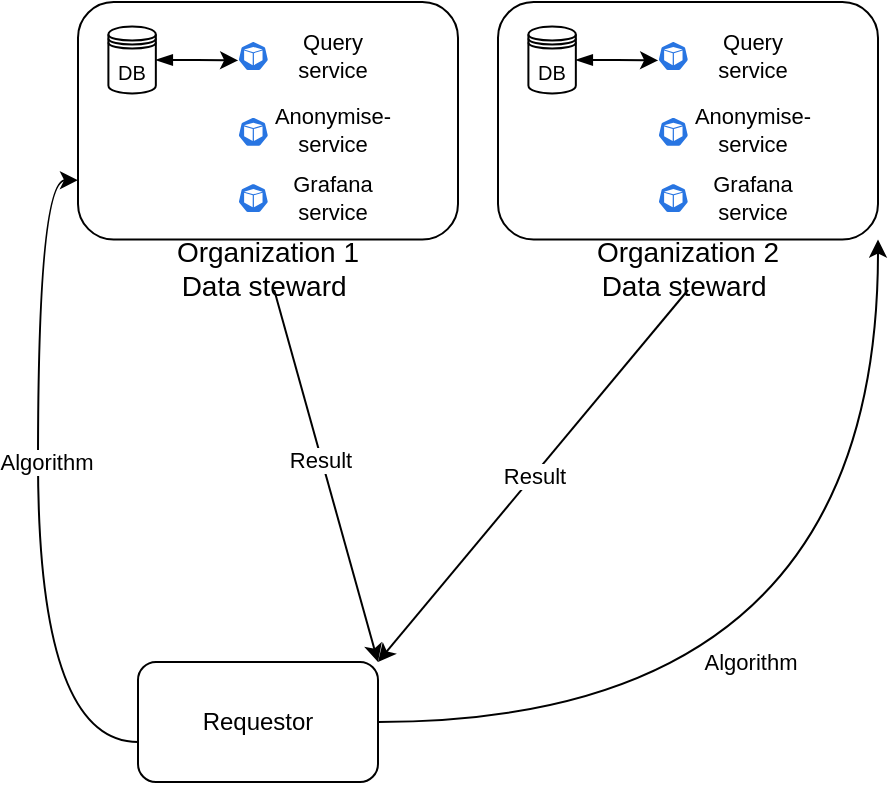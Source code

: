 <mxfile version="21.1.2" type="device">
  <diagram name="Page-1" id="IanU65lXr5YfgjGVrclR">
    <mxGraphModel dx="925" dy="674" grid="1" gridSize="10" guides="1" tooltips="1" connect="1" arrows="1" fold="1" page="1" pageScale="1" pageWidth="1169" pageHeight="827" math="0" shadow="0">
      <root>
        <mxCell id="0" />
        <mxCell id="1" parent="0" />
        <mxCell id="l7ehpIWS_LAEImh4VPKt-1" value="]" style="group" parent="1" vertex="1" connectable="0">
          <mxGeometry x="50" y="170" width="190" height="144" as="geometry" />
        </mxCell>
        <mxCell id="l7ehpIWS_LAEImh4VPKt-2" value="" style="rounded=1;whiteSpace=wrap;html=1;fontSize=14;" parent="l7ehpIWS_LAEImh4VPKt-1" vertex="1">
          <mxGeometry width="190" height="118.761" as="geometry" />
        </mxCell>
        <mxCell id="l7ehpIWS_LAEImh4VPKt-3" value="Organization 1&lt;br&gt;Data steward&amp;nbsp;" style="text;html=1;strokeColor=none;fillColor=none;align=center;verticalAlign=middle;whiteSpace=wrap;rounded=0;fontSize=14;" parent="l7ehpIWS_LAEImh4VPKt-1" vertex="1">
          <mxGeometry x="15.2" y="121.732" width="159.6" height="22.268" as="geometry" />
        </mxCell>
        <mxCell id="l7ehpIWS_LAEImh4VPKt-4" style="edgeStyle=orthogonalEdgeStyle;rounded=0;orthogonalLoop=1;jettySize=auto;html=1;exitX=1;exitY=0.5;exitDx=0;exitDy=0;entryX=0.005;entryY=0.63;entryDx=0;entryDy=0;entryPerimeter=0;fontSize=12;startArrow=blockThin;startFill=1;" parent="l7ehpIWS_LAEImh4VPKt-1" source="l7ehpIWS_LAEImh4VPKt-5" target="l7ehpIWS_LAEImh4VPKt-23" edge="1">
          <mxGeometry relative="1" as="geometry">
            <mxPoint x="77.797" y="27.17" as="targetPoint" />
          </mxGeometry>
        </mxCell>
        <mxCell id="l7ehpIWS_LAEImh4VPKt-5" value="&lt;font style=&quot;font-size: 10px;&quot;&gt;DB&lt;/font&gt;" style="shape=datastore;whiteSpace=wrap;html=1;fontSize=14;" parent="l7ehpIWS_LAEImh4VPKt-1" vertex="1">
          <mxGeometry x="15.2" y="12.3" width="23.72" height="33.4" as="geometry" />
        </mxCell>
        <mxCell id="l7ehpIWS_LAEImh4VPKt-9" value="" style="group" parent="l7ehpIWS_LAEImh4VPKt-1" vertex="1" connectable="0">
          <mxGeometry x="79.989" y="51.429" width="55.882" height="16.952" as="geometry" />
        </mxCell>
        <mxCell id="l7ehpIWS_LAEImh4VPKt-10" value="" style="sketch=0;html=1;dashed=0;whitespace=wrap;fillColor=#2875E2;strokeColor=#ffffff;points=[[0.005,0.63,0],[0.1,0.2,0],[0.9,0.2,0],[0.5,0,0],[0.995,0.63,0],[0.72,0.99,0],[0.5,1,0],[0.28,0.99,0]];verticalLabelPosition=bottom;align=center;verticalAlign=top;shape=mxgraph.kubernetes.icon;prIcon=pod" parent="l7ehpIWS_LAEImh4VPKt-9" vertex="1">
          <mxGeometry y="5" width="15.35" height="16.952" as="geometry" />
        </mxCell>
        <mxCell id="l7ehpIWS_LAEImh4VPKt-11" value="&lt;font style=&quot;font-size: 11px;&quot;&gt;Anonymise-service&lt;/font&gt;" style="text;html=1;strokeColor=none;fillColor=none;align=center;verticalAlign=middle;whiteSpace=wrap;rounded=0;fontSize=10;" parent="l7ehpIWS_LAEImh4VPKt-9" vertex="1">
          <mxGeometry x="26.578" y="6.89" width="40.531" height="10.594" as="geometry" />
        </mxCell>
        <mxCell id="l7ehpIWS_LAEImh4VPKt-18" value="" style="group" parent="l7ehpIWS_LAEImh4VPKt-1" vertex="1" connectable="0">
          <mxGeometry x="79.989" y="89.571" width="55.882" height="16.952" as="geometry" />
        </mxCell>
        <mxCell id="l7ehpIWS_LAEImh4VPKt-19" value="" style="sketch=0;html=1;dashed=0;whitespace=wrap;fillColor=#2875E2;strokeColor=#ffffff;points=[[0.005,0.63,0],[0.1,0.2,0],[0.9,0.2,0],[0.5,0,0],[0.995,0.63,0],[0.72,0.99,0],[0.5,1,0],[0.28,0.99,0]];verticalLabelPosition=bottom;align=center;verticalAlign=top;shape=mxgraph.kubernetes.icon;prIcon=pod" parent="l7ehpIWS_LAEImh4VPKt-18" vertex="1">
          <mxGeometry width="15.35" height="16.952" as="geometry" />
        </mxCell>
        <mxCell id="l7ehpIWS_LAEImh4VPKt-20" value="&lt;font style=&quot;font-size: 11px;&quot;&gt;Grafana service&lt;/font&gt;" style="text;html=1;strokeColor=none;fillColor=none;align=center;verticalAlign=middle;whiteSpace=wrap;rounded=0;fontSize=10;" parent="l7ehpIWS_LAEImh4VPKt-18" vertex="1">
          <mxGeometry x="26.578" y="3.176" width="40.531" height="10.594" as="geometry" />
        </mxCell>
        <mxCell id="l7ehpIWS_LAEImh4VPKt-22" value="" style="group" parent="l7ehpIWS_LAEImh4VPKt-1" vertex="1" connectable="0">
          <mxGeometry x="79.989" y="18.527" width="55.882" height="16.952" as="geometry" />
        </mxCell>
        <mxCell id="l7ehpIWS_LAEImh4VPKt-23" value="" style="sketch=0;html=1;dashed=0;whitespace=wrap;fillColor=#2875E2;strokeColor=#ffffff;points=[[0.005,0.63,0],[0.1,0.2,0],[0.9,0.2,0],[0.5,0,0],[0.995,0.63,0],[0.72,0.99,0],[0.5,1,0],[0.28,0.99,0]];verticalLabelPosition=bottom;align=center;verticalAlign=top;shape=mxgraph.kubernetes.icon;prIcon=pod" parent="l7ehpIWS_LAEImh4VPKt-22" vertex="1">
          <mxGeometry width="15.35" height="16.952" as="geometry" />
        </mxCell>
        <mxCell id="l7ehpIWS_LAEImh4VPKt-24" value="&lt;font style=&quot;font-size: 11px;&quot;&gt;Query service&lt;/font&gt;" style="text;html=1;strokeColor=none;fillColor=none;align=center;verticalAlign=middle;whiteSpace=wrap;rounded=0;fontSize=10;" parent="l7ehpIWS_LAEImh4VPKt-22" vertex="1">
          <mxGeometry x="26.578" y="3.176" width="40.531" height="10.594" as="geometry" />
        </mxCell>
        <mxCell id="l7ehpIWS_LAEImh4VPKt-39" style="rounded=0;orthogonalLoop=1;jettySize=auto;html=1;edgeStyle=orthogonalEdgeStyle;curved=1;entryX=0;entryY=0.75;entryDx=0;entryDy=0;" parent="1" source="l7ehpIWS_LAEImh4VPKt-16" target="l7ehpIWS_LAEImh4VPKt-2" edge="1">
          <mxGeometry relative="1" as="geometry">
            <mxPoint x="225" y="310" as="targetPoint" />
            <Array as="points">
              <mxPoint x="30" y="540" />
              <mxPoint x="30" y="259" />
            </Array>
          </mxGeometry>
        </mxCell>
        <mxCell id="l7ehpIWS_LAEImh4VPKt-40" value="Algorithm" style="edgeLabel;html=1;align=center;verticalAlign=middle;resizable=0;points=[];" parent="l7ehpIWS_LAEImh4VPKt-39" vertex="1" connectable="0">
          <mxGeometry x="-0.299" y="-4" relative="1" as="geometry">
            <mxPoint y="-67" as="offset" />
          </mxGeometry>
        </mxCell>
        <mxCell id="l7ehpIWS_LAEImh4VPKt-41" style="rounded=0;orthogonalLoop=1;jettySize=auto;html=1;edgeStyle=orthogonalEdgeStyle;curved=1;entryX=1;entryY=1;entryDx=0;entryDy=0;" parent="1" source="l7ehpIWS_LAEImh4VPKt-16" target="L8vNwuZ6u9W_NmucFzFV-33" edge="1">
          <mxGeometry relative="1" as="geometry">
            <mxPoint x="380.0" y="314" as="targetPoint" />
          </mxGeometry>
        </mxCell>
        <mxCell id="l7ehpIWS_LAEImh4VPKt-42" value="Algorithm" style="edgeLabel;html=1;align=center;verticalAlign=middle;resizable=0;points=[];" parent="l7ehpIWS_LAEImh4VPKt-41" vertex="1" connectable="0">
          <mxGeometry x="-0.245" y="-3" relative="1" as="geometry">
            <mxPoint y="-33" as="offset" />
          </mxGeometry>
        </mxCell>
        <mxCell id="l7ehpIWS_LAEImh4VPKt-16" value="Requestor" style="rounded=1;whiteSpace=wrap;html=1;" parent="1" vertex="1">
          <mxGeometry x="80" y="500" width="120" height="60" as="geometry" />
        </mxCell>
        <mxCell id="l7ehpIWS_LAEImh4VPKt-43" style="rounded=0;orthogonalLoop=1;jettySize=auto;html=1;entryX=1;entryY=0;entryDx=0;entryDy=0;" parent="1" source="l7ehpIWS_LAEImh4VPKt-3" target="l7ehpIWS_LAEImh4VPKt-16" edge="1">
          <mxGeometry relative="1" as="geometry" />
        </mxCell>
        <mxCell id="l7ehpIWS_LAEImh4VPKt-45" value="Result" style="edgeLabel;html=1;align=center;verticalAlign=middle;resizable=0;points=[];" parent="l7ehpIWS_LAEImh4VPKt-43" vertex="1" connectable="0">
          <mxGeometry x="-0.088" y="-1" relative="1" as="geometry">
            <mxPoint as="offset" />
          </mxGeometry>
        </mxCell>
        <mxCell id="l7ehpIWS_LAEImh4VPKt-44" value="Result" style="rounded=0;orthogonalLoop=1;jettySize=auto;html=1;entryX=1;entryY=0;entryDx=0;entryDy=0;exitX=0.5;exitY=1;exitDx=0;exitDy=0;" parent="1" source="L8vNwuZ6u9W_NmucFzFV-34" target="l7ehpIWS_LAEImh4VPKt-16" edge="1">
          <mxGeometry relative="1" as="geometry">
            <mxPoint x="170" y="500" as="targetPoint" />
            <mxPoint x="369.834" y="314" as="sourcePoint" />
          </mxGeometry>
        </mxCell>
        <mxCell id="L8vNwuZ6u9W_NmucFzFV-32" value="]" style="group" parent="1" vertex="1" connectable="0">
          <mxGeometry x="260" y="170" width="190" height="144" as="geometry" />
        </mxCell>
        <mxCell id="L8vNwuZ6u9W_NmucFzFV-33" value="" style="rounded=1;whiteSpace=wrap;html=1;fontSize=14;" parent="L8vNwuZ6u9W_NmucFzFV-32" vertex="1">
          <mxGeometry width="190" height="118.761" as="geometry" />
        </mxCell>
        <mxCell id="L8vNwuZ6u9W_NmucFzFV-34" value="Organization 2&lt;br&gt;Data steward&amp;nbsp;" style="text;html=1;strokeColor=none;fillColor=none;align=center;verticalAlign=middle;whiteSpace=wrap;rounded=0;fontSize=14;" parent="L8vNwuZ6u9W_NmucFzFV-32" vertex="1">
          <mxGeometry x="15.2" y="121.732" width="159.6" height="22.268" as="geometry" />
        </mxCell>
        <mxCell id="L8vNwuZ6u9W_NmucFzFV-35" style="edgeStyle=orthogonalEdgeStyle;rounded=0;orthogonalLoop=1;jettySize=auto;html=1;exitX=1;exitY=0.5;exitDx=0;exitDy=0;entryX=0.005;entryY=0.63;entryDx=0;entryDy=0;entryPerimeter=0;fontSize=12;startArrow=blockThin;startFill=1;" parent="L8vNwuZ6u9W_NmucFzFV-32" source="L8vNwuZ6u9W_NmucFzFV-36" target="L8vNwuZ6u9W_NmucFzFV-44" edge="1">
          <mxGeometry relative="1" as="geometry">
            <mxPoint x="77.797" y="27.17" as="targetPoint" />
          </mxGeometry>
        </mxCell>
        <mxCell id="L8vNwuZ6u9W_NmucFzFV-36" value="&lt;font style=&quot;font-size: 10px;&quot;&gt;DB&lt;/font&gt;" style="shape=datastore;whiteSpace=wrap;html=1;fontSize=14;" parent="L8vNwuZ6u9W_NmucFzFV-32" vertex="1">
          <mxGeometry x="15.2" y="12.3" width="23.72" height="33.4" as="geometry" />
        </mxCell>
        <mxCell id="L8vNwuZ6u9W_NmucFzFV-37" value="" style="group" parent="L8vNwuZ6u9W_NmucFzFV-32" vertex="1" connectable="0">
          <mxGeometry x="79.989" y="51.429" width="55.882" height="16.952" as="geometry" />
        </mxCell>
        <mxCell id="L8vNwuZ6u9W_NmucFzFV-38" value="" style="sketch=0;html=1;dashed=0;whitespace=wrap;fillColor=#2875E2;strokeColor=#ffffff;points=[[0.005,0.63,0],[0.1,0.2,0],[0.9,0.2,0],[0.5,0,0],[0.995,0.63,0],[0.72,0.99,0],[0.5,1,0],[0.28,0.99,0]];verticalLabelPosition=bottom;align=center;verticalAlign=top;shape=mxgraph.kubernetes.icon;prIcon=pod" parent="L8vNwuZ6u9W_NmucFzFV-37" vertex="1">
          <mxGeometry y="5" width="15.35" height="16.952" as="geometry" />
        </mxCell>
        <mxCell id="L8vNwuZ6u9W_NmucFzFV-39" value="&lt;font style=&quot;font-size: 11px;&quot;&gt;Anonymise-service&lt;/font&gt;" style="text;html=1;strokeColor=none;fillColor=none;align=center;verticalAlign=middle;whiteSpace=wrap;rounded=0;fontSize=10;" parent="L8vNwuZ6u9W_NmucFzFV-37" vertex="1">
          <mxGeometry x="26.578" y="6.89" width="40.531" height="10.594" as="geometry" />
        </mxCell>
        <mxCell id="L8vNwuZ6u9W_NmucFzFV-40" value="" style="group" parent="L8vNwuZ6u9W_NmucFzFV-32" vertex="1" connectable="0">
          <mxGeometry x="79.989" y="89.571" width="55.882" height="16.952" as="geometry" />
        </mxCell>
        <mxCell id="L8vNwuZ6u9W_NmucFzFV-41" value="" style="sketch=0;html=1;dashed=0;whitespace=wrap;fillColor=#2875E2;strokeColor=#ffffff;points=[[0.005,0.63,0],[0.1,0.2,0],[0.9,0.2,0],[0.5,0,0],[0.995,0.63,0],[0.72,0.99,0],[0.5,1,0],[0.28,0.99,0]];verticalLabelPosition=bottom;align=center;verticalAlign=top;shape=mxgraph.kubernetes.icon;prIcon=pod" parent="L8vNwuZ6u9W_NmucFzFV-40" vertex="1">
          <mxGeometry width="15.35" height="16.952" as="geometry" />
        </mxCell>
        <mxCell id="L8vNwuZ6u9W_NmucFzFV-42" value="&lt;font style=&quot;font-size: 11px;&quot;&gt;Grafana service&lt;/font&gt;" style="text;html=1;strokeColor=none;fillColor=none;align=center;verticalAlign=middle;whiteSpace=wrap;rounded=0;fontSize=10;" parent="L8vNwuZ6u9W_NmucFzFV-40" vertex="1">
          <mxGeometry x="26.578" y="3.176" width="40.531" height="10.594" as="geometry" />
        </mxCell>
        <mxCell id="L8vNwuZ6u9W_NmucFzFV-43" value="" style="group" parent="L8vNwuZ6u9W_NmucFzFV-32" vertex="1" connectable="0">
          <mxGeometry x="79.989" y="18.527" width="55.882" height="16.952" as="geometry" />
        </mxCell>
        <mxCell id="L8vNwuZ6u9W_NmucFzFV-44" value="" style="sketch=0;html=1;dashed=0;whitespace=wrap;fillColor=#2875E2;strokeColor=#ffffff;points=[[0.005,0.63,0],[0.1,0.2,0],[0.9,0.2,0],[0.5,0,0],[0.995,0.63,0],[0.72,0.99,0],[0.5,1,0],[0.28,0.99,0]];verticalLabelPosition=bottom;align=center;verticalAlign=top;shape=mxgraph.kubernetes.icon;prIcon=pod" parent="L8vNwuZ6u9W_NmucFzFV-43" vertex="1">
          <mxGeometry width="15.35" height="16.952" as="geometry" />
        </mxCell>
        <mxCell id="L8vNwuZ6u9W_NmucFzFV-45" value="&lt;font style=&quot;font-size: 11px;&quot;&gt;Query service&lt;/font&gt;" style="text;html=1;strokeColor=none;fillColor=none;align=center;verticalAlign=middle;whiteSpace=wrap;rounded=0;fontSize=10;" parent="L8vNwuZ6u9W_NmucFzFV-43" vertex="1">
          <mxGeometry x="26.578" y="3.176" width="40.531" height="10.594" as="geometry" />
        </mxCell>
      </root>
    </mxGraphModel>
  </diagram>
</mxfile>
